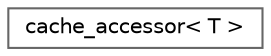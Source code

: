 digraph "类继承关系图"
{
 // LATEX_PDF_SIZE
  bgcolor="transparent";
  edge [fontname=Helvetica,fontsize=10,labelfontname=Helvetica,labelfontsize=10];
  node [fontname=Helvetica,fontsize=10,shape=box,height=0.2,width=0.4];
  rankdir="LR";
  Node0 [id="Node000000",label="cache_accessor\< T \>",height=0.2,width=0.4,color="grey40", fillcolor="white", style="filled",URL="$structdetail_1_1dragonbox_1_1cache__accessor.html",tooltip=" "];
}
